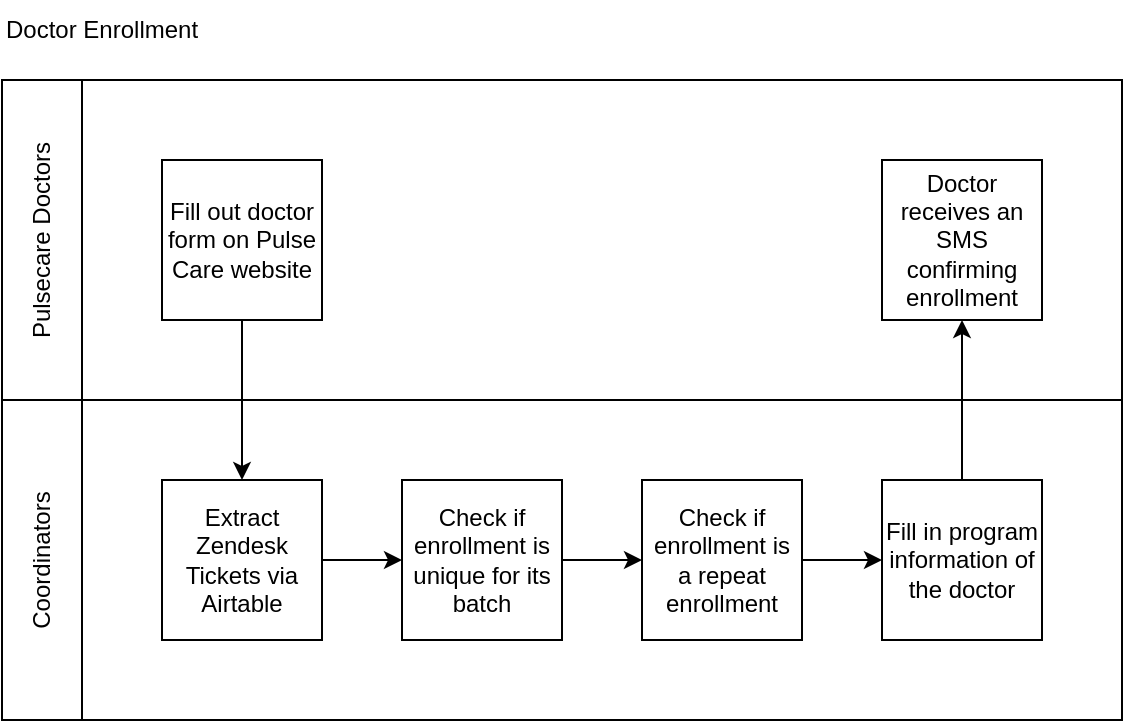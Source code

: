 <mxfile>
    <diagram id="EfMNyRd9SzeZH1FdrlZF" name="Data Flow Diagram">
        <mxGraphModel dx="829" dy="-303" grid="1" gridSize="10" guides="1" tooltips="1" connect="1" arrows="1" fold="1" page="1" pageScale="1" pageWidth="850" pageHeight="1100" math="0" shadow="0">
            <root>
                <mxCell id="0"/>
                <mxCell id="1" parent="0"/>
                <mxCell id="XN4tUsXfqKlf27ARsNfU-2" value="" style="rounded=0;whiteSpace=wrap;html=1;fillColor=none;container=0;" parent="1" vertex="1">
                    <mxGeometry x="120" y="1400" width="520" height="160" as="geometry"/>
                </mxCell>
                <mxCell id="XN4tUsXfqKlf27ARsNfU-3" value="" style="rounded=0;whiteSpace=wrap;html=1;fillColor=none;container=0;" parent="1" vertex="1">
                    <mxGeometry x="120" y="1240" width="520" height="160" as="geometry"/>
                </mxCell>
                <mxCell id="XN4tUsXfqKlf27ARsNfU-4" value="Pulsecare Doctors" style="rounded=0;whiteSpace=wrap;html=1;fillColor=none;rotation=-90;" parent="1" vertex="1">
                    <mxGeometry x="20" y="1300" width="160" height="40" as="geometry"/>
                </mxCell>
                <mxCell id="XN4tUsXfqKlf27ARsNfU-5" value="Coordinators" style="rounded=0;whiteSpace=wrap;html=1;fillColor=none;rotation=-90;" parent="1" vertex="1">
                    <mxGeometry x="20" y="1460" width="160" height="40" as="geometry"/>
                </mxCell>
                <mxCell id="XN4tUsXfqKlf27ARsNfU-6" value="Doctor Enrollment" style="text;html=1;align=left;verticalAlign=middle;resizable=0;points=[];autosize=1;strokeColor=none;fillColor=none;" parent="1" vertex="1">
                    <mxGeometry x="80" y="1200" width="120" height="30" as="geometry"/>
                </mxCell>
                <mxCell id="XN4tUsXfqKlf27ARsNfU-7" style="edgeStyle=none;html=1;exitX=0.5;exitY=1;exitDx=0;exitDy=0;entryX=0.5;entryY=0;entryDx=0;entryDy=0;" parent="1" source="XN4tUsXfqKlf27ARsNfU-8" target="XN4tUsXfqKlf27ARsNfU-10" edge="1">
                    <mxGeometry relative="1" as="geometry"/>
                </mxCell>
                <mxCell id="XN4tUsXfqKlf27ARsNfU-8" value="Fill out doctor form on Pulse Care website" style="rounded=0;whiteSpace=wrap;html=1;fillColor=none;" parent="1" vertex="1">
                    <mxGeometry x="160" y="1280" width="80" height="80" as="geometry"/>
                </mxCell>
                <mxCell id="XN4tUsXfqKlf27ARsNfU-9" style="edgeStyle=none;html=1;entryX=0;entryY=0.5;entryDx=0;entryDy=0;" parent="1" source="XN4tUsXfqKlf27ARsNfU-10" target="XN4tUsXfqKlf27ARsNfU-12" edge="1">
                    <mxGeometry relative="1" as="geometry"/>
                </mxCell>
                <mxCell id="XN4tUsXfqKlf27ARsNfU-10" value="Extract Zendesk Tickets via Airtable" style="rounded=0;whiteSpace=wrap;html=1;fillColor=none;" parent="1" vertex="1">
                    <mxGeometry x="160" y="1440" width="80" height="80" as="geometry"/>
                </mxCell>
                <mxCell id="XN4tUsXfqKlf27ARsNfU-11" style="edgeStyle=none;html=1;entryX=0;entryY=0.5;entryDx=0;entryDy=0;" parent="1" source="XN4tUsXfqKlf27ARsNfU-12" target="XN4tUsXfqKlf27ARsNfU-14" edge="1">
                    <mxGeometry relative="1" as="geometry"/>
                </mxCell>
                <mxCell id="XN4tUsXfqKlf27ARsNfU-12" value="Check if enrollment is unique for its batch" style="rounded=0;whiteSpace=wrap;html=1;fillColor=none;" parent="1" vertex="1">
                    <mxGeometry x="280" y="1440" width="80" height="80" as="geometry"/>
                </mxCell>
                <mxCell id="XN4tUsXfqKlf27ARsNfU-13" style="edgeStyle=none;html=1;entryX=0;entryY=0.5;entryDx=0;entryDy=0;" parent="1" source="XN4tUsXfqKlf27ARsNfU-14" target="XN4tUsXfqKlf27ARsNfU-16" edge="1">
                    <mxGeometry relative="1" as="geometry"/>
                </mxCell>
                <mxCell id="XN4tUsXfqKlf27ARsNfU-14" value="Check if enrollment is a repeat enrollment" style="rounded=0;whiteSpace=wrap;html=1;fillColor=none;" parent="1" vertex="1">
                    <mxGeometry x="400" y="1440" width="80" height="80" as="geometry"/>
                </mxCell>
                <mxCell id="XN4tUsXfqKlf27ARsNfU-15" style="edgeStyle=none;html=1;entryX=0.5;entryY=1;entryDx=0;entryDy=0;" parent="1" source="XN4tUsXfqKlf27ARsNfU-16" target="XN4tUsXfqKlf27ARsNfU-17" edge="1">
                    <mxGeometry relative="1" as="geometry"/>
                </mxCell>
                <mxCell id="XN4tUsXfqKlf27ARsNfU-16" value="Fill in program information of the doctor" style="rounded=0;whiteSpace=wrap;html=1;fillColor=none;" parent="1" vertex="1">
                    <mxGeometry x="520" y="1440" width="80" height="80" as="geometry"/>
                </mxCell>
                <mxCell id="XN4tUsXfqKlf27ARsNfU-17" value="Doctor receives an SMS confirming enrollment" style="rounded=0;whiteSpace=wrap;html=1;fillColor=none;" parent="1" vertex="1">
                    <mxGeometry x="520" y="1280" width="80" height="80" as="geometry"/>
                </mxCell>
            </root>
        </mxGraphModel>
    </diagram>
    <diagram id="_n3IeCFyNDn9dW_4W9J1" name="Decision Tree">
        <mxGraphModel dx="829" dy="797" grid="1" gridSize="10" guides="1" tooltips="1" connect="1" arrows="1" fold="1" page="1" pageScale="1" pageWidth="850" pageHeight="1100" math="0" shadow="0">
            <root>
                <mxCell id="0"/>
                <mxCell id="1" parent="0"/>
                <mxCell id="bS405oz1NsdDDz8Hhmy0-1" value="Doctor Enrollment" style="text;html=1;align=left;verticalAlign=middle;resizable=0;points=[];autosize=1;strokeColor=none;fillColor=none;" parent="1" vertex="1">
                    <mxGeometry x="80" y="80" width="120" height="30" as="geometry"/>
                </mxCell>
                <mxCell id="bS405oz1NsdDDz8Hhmy0-2" style="edgeStyle=none;html=1;exitX=0.5;exitY=1;exitDx=0;exitDy=0;entryX=0.5;entryY=0;entryDx=0;entryDy=0;" parent="1" source="bS405oz1NsdDDz8Hhmy0-5" target="bS405oz1NsdDDz8Hhmy0-6" edge="1">
                    <mxGeometry relative="1" as="geometry">
                        <Array as="points">
                            <mxPoint x="260" y="220"/>
                            <mxPoint x="180" y="220"/>
                        </Array>
                    </mxGeometry>
                </mxCell>
                <mxCell id="bS405oz1NsdDDz8Hhmy0-3" value="No" style="edgeLabel;html=1;align=center;verticalAlign=middle;resizable=0;points=[];" parent="bS405oz1NsdDDz8Hhmy0-2" vertex="1" connectable="0">
                    <mxGeometry x="-0.456" relative="1" as="geometry">
                        <mxPoint as="offset"/>
                    </mxGeometry>
                </mxCell>
                <mxCell id="bS405oz1NsdDDz8Hhmy0-4" value="Yes" style="edgeStyle=none;html=1;exitX=0.5;exitY=1;exitDx=0;exitDy=0;entryX=0.5;entryY=0;entryDx=0;entryDy=0;" parent="1" source="bS405oz1NsdDDz8Hhmy0-5" target="bS405oz1NsdDDz8Hhmy0-11" edge="1">
                    <mxGeometry relative="1" as="geometry">
                        <Array as="points">
                            <mxPoint x="260" y="220"/>
                            <mxPoint x="340" y="220"/>
                        </Array>
                    </mxGeometry>
                </mxCell>
                <mxCell id="bS405oz1NsdDDz8Hhmy0-5" value="&lt;font style=&quot;font-size: 12px;&quot;&gt;Unique enrollment for the batch?&lt;br&gt;&lt;/font&gt;" style="rounded=0;whiteSpace=wrap;html=1;fillColor=none;" parent="1" vertex="1">
                    <mxGeometry x="200" y="140" width="120" height="60" as="geometry"/>
                </mxCell>
                <mxCell id="bS405oz1NsdDDz8Hhmy0-6" value="&lt;font style=&quot;font-size: 12px;&quot;&gt;Doctor repeat enrollment SMS&lt;br&gt;&lt;/font&gt;" style="rounded=0;whiteSpace=wrap;html=1;fillColor=none;" parent="1" vertex="1">
                    <mxGeometry x="120" y="340" width="120" height="60" as="geometry"/>
                </mxCell>
                <mxCell id="bS405oz1NsdDDz8Hhmy0-7" style="edgeStyle=none;html=1;exitX=0.5;exitY=1;exitDx=0;exitDy=0;entryX=0.5;entryY=0;entryDx=0;entryDy=0;" parent="1" source="bS405oz1NsdDDz8Hhmy0-11" target="bS405oz1NsdDDz8Hhmy0-12" edge="1">
                    <mxGeometry relative="1" as="geometry">
                        <Array as="points">
                            <mxPoint x="340" y="320"/>
                            <mxPoint x="420" y="320"/>
                        </Array>
                    </mxGeometry>
                </mxCell>
                <mxCell id="bS405oz1NsdDDz8Hhmy0-8" value="Yes" style="edgeLabel;html=1;align=center;verticalAlign=middle;resizable=0;points=[];" parent="bS405oz1NsdDDz8Hhmy0-7" vertex="1" connectable="0">
                    <mxGeometry x="0.009" relative="1" as="geometry">
                        <mxPoint as="offset"/>
                    </mxGeometry>
                </mxCell>
                <mxCell id="bS405oz1NsdDDz8Hhmy0-9" style="edgeStyle=none;html=1;exitX=0.5;exitY=1;exitDx=0;exitDy=0;entryX=0.5;entryY=0;entryDx=0;entryDy=0;" parent="1" source="bS405oz1NsdDDz8Hhmy0-11" target="bS405oz1NsdDDz8Hhmy0-6" edge="1">
                    <mxGeometry relative="1" as="geometry">
                        <Array as="points">
                            <mxPoint x="340" y="320"/>
                            <mxPoint x="180" y="320"/>
                        </Array>
                    </mxGeometry>
                </mxCell>
                <mxCell id="bS405oz1NsdDDz8Hhmy0-10" value="No" style="edgeLabel;html=1;align=center;verticalAlign=middle;resizable=0;points=[];" parent="bS405oz1NsdDDz8Hhmy0-9" vertex="1" connectable="0">
                    <mxGeometry x="-0.207" relative="1" as="geometry">
                        <mxPoint x="19" as="offset"/>
                    </mxGeometry>
                </mxCell>
                <mxCell id="bS405oz1NsdDDz8Hhmy0-11" value="&lt;font style=&quot;font-size: 12px;&quot;&gt;Repeat Enrollment?&lt;br&gt;&lt;/font&gt;" style="rounded=0;whiteSpace=wrap;html=1;fillColor=none;" parent="1" vertex="1">
                    <mxGeometry x="280" y="240" width="120" height="60" as="geometry"/>
                </mxCell>
                <mxCell id="bS405oz1NsdDDz8Hhmy0-12" value="&lt;font style=&quot;font-size: 12px;&quot;&gt;Doctor Enrollment Approval SMS&lt;br&gt;&lt;/font&gt;" style="rounded=0;whiteSpace=wrap;html=1;fillColor=none;" parent="1" vertex="1">
                    <mxGeometry x="360" y="340" width="120" height="60" as="geometry"/>
                </mxCell>
            </root>
        </mxGraphModel>
    </diagram>
</mxfile>